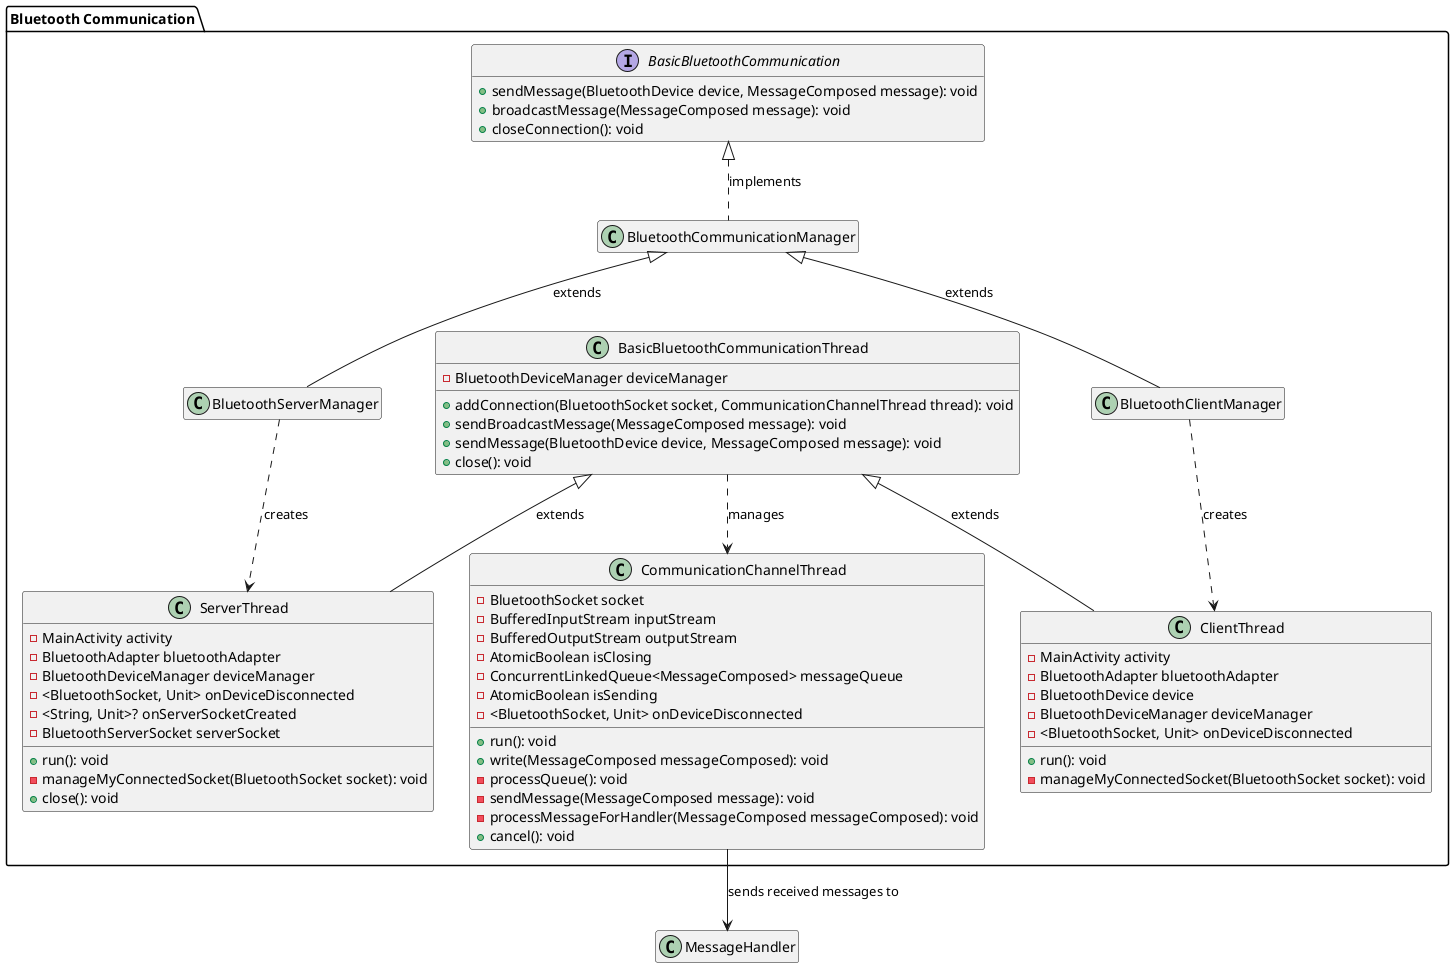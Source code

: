 @startuml btcommunication

hide empty members
skinparam shadowing false


package "Bluetooth Communication" {
  interface BasicBluetoothCommunication {
    +sendMessage(BluetoothDevice device, MessageComposed message): void
    +broadcastMessage(MessageComposed message): void
    +closeConnection(): void
  }

  class BluetoothCommunicationManager
  class BluetoothClientManager
  class BluetoothServerManager

  class CommunicationChannelThread {
    -BluetoothSocket socket
    -BufferedInputStream inputStream
    -BufferedOutputStream outputStream
    -AtomicBoolean isClosing
    -ConcurrentLinkedQueue<MessageComposed> messageQueue
    -AtomicBoolean isSending
    -<BluetoothSocket, Unit> onDeviceDisconnected
    +run(): void
    +write(MessageComposed messageComposed): void
    -processQueue(): void
    -sendMessage(MessageComposed message): void
    -processMessageForHandler(MessageComposed messageComposed): void
    +cancel(): void
  }
  
  class BasicBluetoothCommunicationThread {
    -BluetoothDeviceManager deviceManager
    +addConnection(BluetoothSocket socket, CommunicationChannelThread thread): void
    +sendBroadcastMessage(MessageComposed message): void
    +sendMessage(BluetoothDevice device, MessageComposed message): void
    +close(): void
  }
  
  class ClientThread {
    -MainActivity activity
    -BluetoothAdapter bluetoothAdapter
    -BluetoothDevice device
    -BluetoothDeviceManager deviceManager
    -<BluetoothSocket, Unit> onDeviceDisconnected
    +run(): void
    -manageMyConnectedSocket(BluetoothSocket socket): void
  }
  
  class ServerThread {
    -MainActivity activity
    -BluetoothAdapter bluetoothAdapter
    -BluetoothDeviceManager deviceManager
    -<BluetoothSocket, Unit> onDeviceDisconnected
    -<String, Unit>? onServerSocketCreated
    -BluetoothServerSocket serverSocket
    +run(): void
    -manageMyConnectedSocket(BluetoothSocket socket): void
    +close(): void
  }

}

' Relationships between classes

CommunicationChannelThread --> MessageHandler: sends received messages to
BasicBluetoothCommunicationThread <|-- ClientThread: extends
BasicBluetoothCommunicationThread <|-- ServerThread: extends
BasicBluetoothCommunicationThread ..> CommunicationChannelThread: manages


' New relationships for the Bluetooth management classes
BasicBluetoothCommunication <|.. BluetoothCommunicationManager: implements
BluetoothCommunicationManager <|-- BluetoothClientManager: extends
BluetoothCommunicationManager <|-- BluetoothServerManager: extends
BluetoothClientManager ..> ClientThread: creates
BluetoothServerManager ..> ServerThread: creates
@enduml